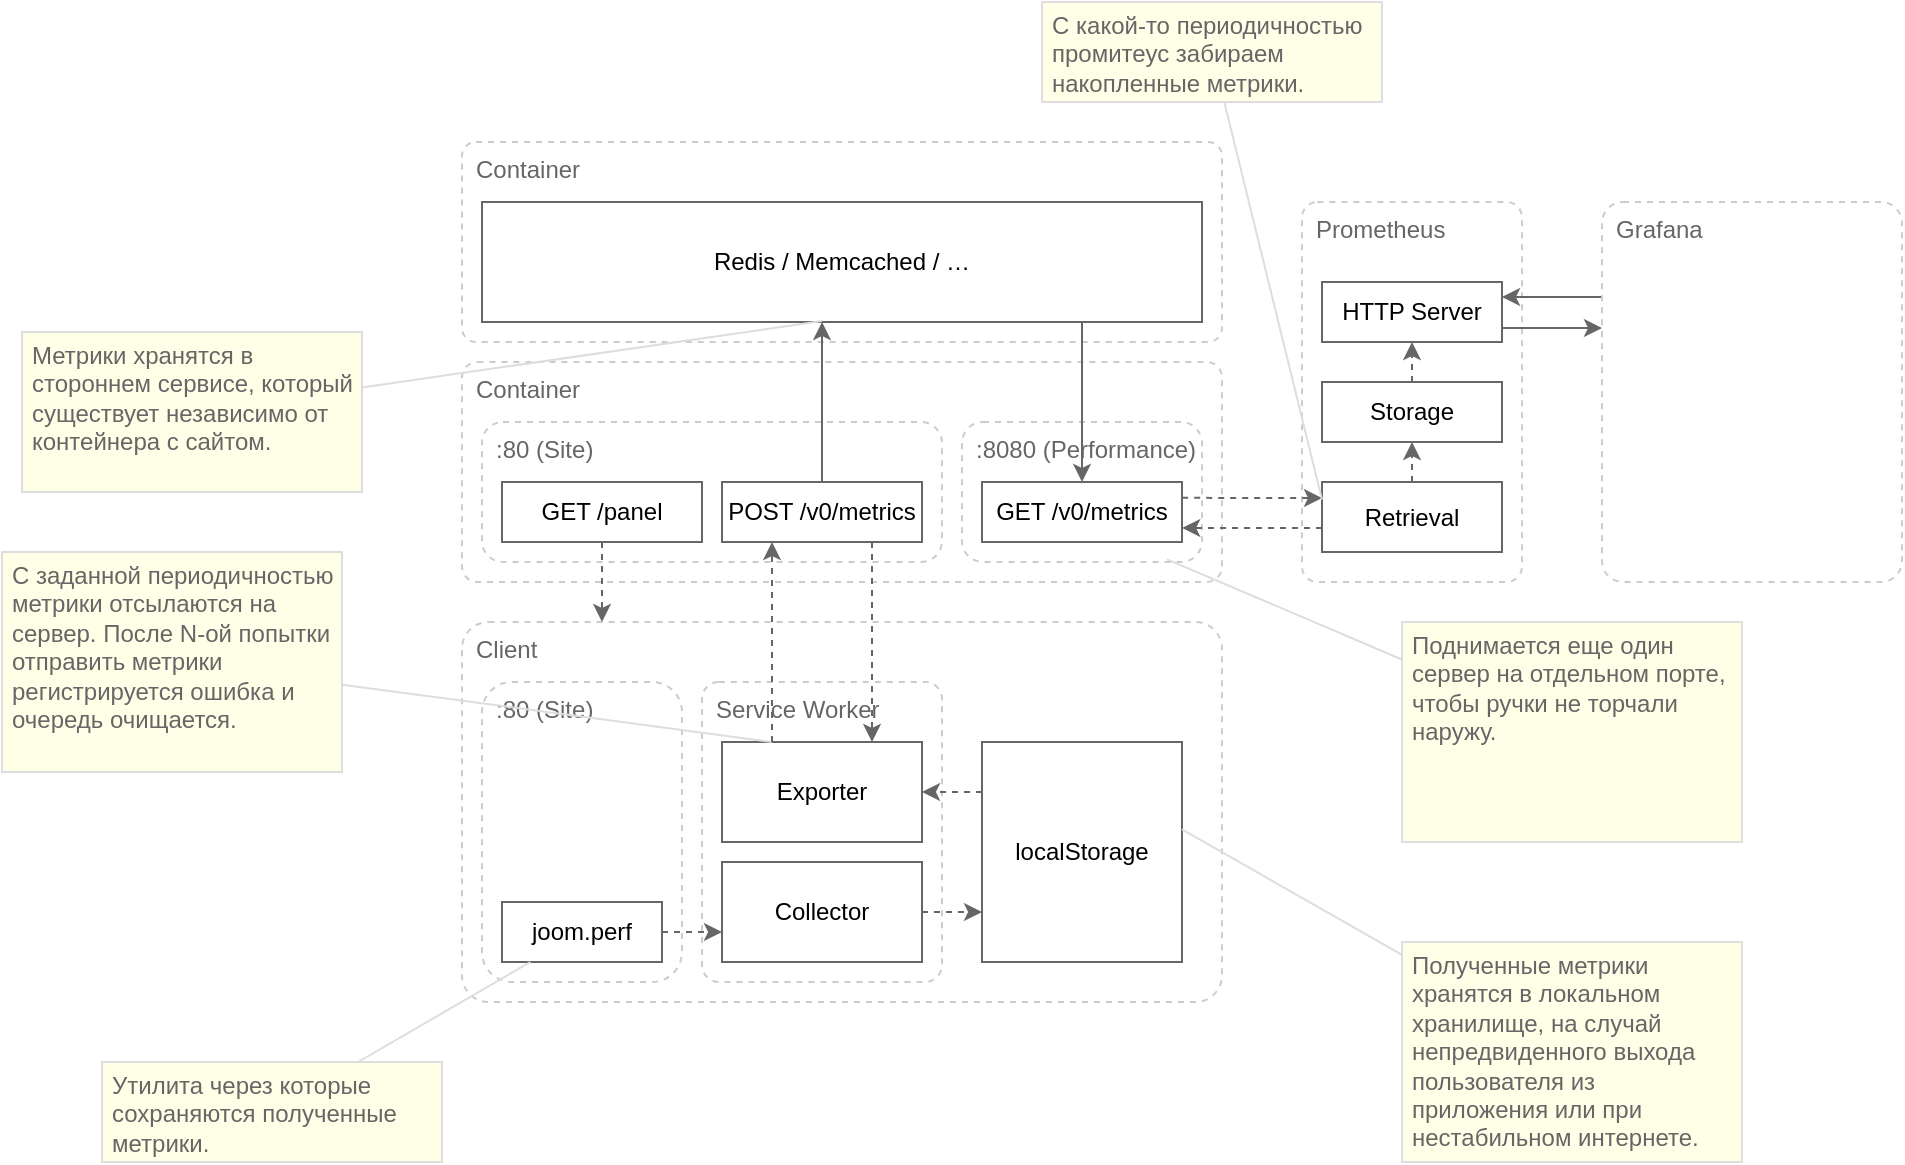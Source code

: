 <mxfile version="14.8.2" type="github">
  <diagram id="WvB8MHd3zitzBZIZluVN" name="Page-1">
    <mxGraphModel dx="2015" dy="768" grid="1" gridSize="10" guides="1" tooltips="1" connect="1" arrows="1" fold="1" page="1" pageScale="1" pageWidth="827" pageHeight="1169" math="0" shadow="0">
      <root>
        <mxCell id="0" />
        <mxCell id="1" value="Layout: Server" style="" parent="0" />
        <mxCell id="xudrXyD6YdKCew8HX1Xn-4" value="Container" style="rounded=1;whiteSpace=wrap;html=1;glass=0;shadow=0;sketch=0;arcSize=7;verticalAlign=top;align=left;spacing=2;spacingLeft=5;strokeColor=#CCCCCC;dashed=1;fontColor=#666666;" vertex="1" parent="1">
          <mxGeometry x="120" y="200" width="380" height="110" as="geometry" />
        </mxCell>
        <mxCell id="xudrXyD6YdKCew8HX1Xn-6" value=":80 (Site)" style="rounded=1;whiteSpace=wrap;html=1;shadow=0;glass=0;sketch=0;align=left;verticalAlign=top;spacingLeft=5;strokeColor=#CCCCCC;dashed=1;fontColor=#666666;" vertex="1" parent="1">
          <mxGeometry x="130" y="230" width="230" height="70" as="geometry" />
        </mxCell>
        <mxCell id="xudrXyD6YdKCew8HX1Xn-12" value=":8080 (Performance)" style="rounded=1;whiteSpace=wrap;html=1;shadow=0;glass=0;sketch=0;align=left;verticalAlign=top;spacingLeft=5;strokeColor=#CCCCCC;dashed=1;fontColor=#666666;" vertex="1" parent="1">
          <mxGeometry x="370" y="230" width="120" height="70" as="geometry" />
        </mxCell>
        <mxCell id="xudrXyD6YdKCew8HX1Xn-9" value="GET /panel" style="rounded=0;whiteSpace=wrap;html=1;shadow=0;glass=0;sketch=0;align=center;verticalAlign=middle;strokeColor=#666666;" vertex="1" parent="1">
          <mxGeometry x="140" y="260" width="100" height="30" as="geometry" />
        </mxCell>
        <mxCell id="xudrXyD6YdKCew8HX1Xn-10" value="POST /v0/metrics" style="rounded=0;whiteSpace=wrap;html=1;shadow=0;glass=0;sketch=0;align=center;verticalAlign=middle;strokeColor=#666666;" vertex="1" parent="1">
          <mxGeometry x="250" y="260" width="100" height="30" as="geometry" />
        </mxCell>
        <mxCell id="xudrXyD6YdKCew8HX1Xn-22" value="Client" style="rounded=1;whiteSpace=wrap;html=1;glass=0;shadow=0;sketch=0;arcSize=7;verticalAlign=top;align=left;spacing=2;spacingLeft=5;strokeColor=#CCCCCC;dashed=1;fontColor=#666666;" vertex="1" parent="1">
          <mxGeometry x="120" y="330" width="380" height="190" as="geometry" />
        </mxCell>
        <mxCell id="xudrXyD6YdKCew8HX1Xn-33" value="Service Worker" style="rounded=1;whiteSpace=wrap;html=1;glass=0;shadow=0;sketch=0;arcSize=7;verticalAlign=top;align=left;spacing=2;spacingLeft=5;strokeColor=#CCCCCC;dashed=1;fontColor=#666666;" vertex="1" parent="1">
          <mxGeometry x="240" y="360" width="120" height="150" as="geometry" />
        </mxCell>
        <mxCell id="xudrXyD6YdKCew8HX1Xn-26" value="Prometheus" style="rounded=1;whiteSpace=wrap;html=1;glass=0;shadow=0;sketch=0;arcSize=7;verticalAlign=top;align=left;spacing=2;spacingLeft=5;strokeColor=#CCCCCC;dashed=1;fontColor=#666666;" vertex="1" parent="1">
          <mxGeometry x="540" y="120" width="110" height="190" as="geometry" />
        </mxCell>
        <mxCell id="xudrXyD6YdKCew8HX1Xn-32" style="edgeStyle=elbowEdgeStyle;rounded=0;orthogonalLoop=1;jettySize=auto;elbow=vertical;html=1;fontColor=#666666;strokeColor=#666666;exitX=1.001;exitY=0.264;exitDx=0;exitDy=0;exitPerimeter=0;dashed=1;" edge="1" parent="1" source="xudrXyD6YdKCew8HX1Xn-18" target="xudrXyD6YdKCew8HX1Xn-28">
          <mxGeometry relative="1" as="geometry" />
        </mxCell>
        <mxCell id="xudrXyD6YdKCew8HX1Xn-18" value="GET /v0/metrics" style="rounded=0;whiteSpace=wrap;html=1;shadow=0;glass=0;sketch=0;align=center;verticalAlign=middle;strokeColor=#666666;" vertex="1" parent="1">
          <mxGeometry x="380" y="260" width="100" height="30" as="geometry" />
        </mxCell>
        <mxCell id="xudrXyD6YdKCew8HX1Xn-66" style="edgeStyle=elbowEdgeStyle;rounded=0;orthogonalLoop=1;jettySize=auto;html=1;fontColor=#000000;endArrow=classic;endFill=1;elbow=vertical;strokeColor=#666666;entryX=1;entryY=0.25;entryDx=0;entryDy=0;" edge="1" parent="1" source="xudrXyD6YdKCew8HX1Xn-27" target="xudrXyD6YdKCew8HX1Xn-43">
          <mxGeometry relative="1" as="geometry" />
        </mxCell>
        <mxCell id="xudrXyD6YdKCew8HX1Xn-27" value="Grafana" style="rounded=1;whiteSpace=wrap;html=1;glass=0;shadow=0;sketch=0;arcSize=7;verticalAlign=top;align=left;spacing=2;spacingLeft=5;strokeColor=#CCCCCC;dashed=1;fontColor=#666666;" vertex="1" parent="1">
          <mxGeometry x="690" y="120" width="150" height="190" as="geometry" />
        </mxCell>
        <mxCell id="xudrXyD6YdKCew8HX1Xn-31" style="edgeStyle=elbowEdgeStyle;rounded=0;orthogonalLoop=1;jettySize=auto;html=1;fontColor=#666666;strokeColor=#666666;elbow=vertical;entryX=1.001;entryY=0.772;entryDx=0;entryDy=0;entryPerimeter=0;dashed=1;" edge="1" parent="1" source="xudrXyD6YdKCew8HX1Xn-28" target="xudrXyD6YdKCew8HX1Xn-18">
          <mxGeometry relative="1" as="geometry" />
        </mxCell>
        <mxCell id="xudrXyD6YdKCew8HX1Xn-45" style="edgeStyle=elbowEdgeStyle;rounded=0;orthogonalLoop=1;jettySize=auto;html=1;dashed=1;fontColor=#666666;strokeColor=#666666;" edge="1" parent="1" source="xudrXyD6YdKCew8HX1Xn-28" target="xudrXyD6YdKCew8HX1Xn-42">
          <mxGeometry relative="1" as="geometry" />
        </mxCell>
        <mxCell id="xudrXyD6YdKCew8HX1Xn-28" value="Retrieval" style="rounded=0;whiteSpace=wrap;html=1;shadow=0;glass=0;sketch=0;align=center;verticalAlign=middle;strokeColor=#666666;" vertex="1" parent="1">
          <mxGeometry x="550" y="260" width="90" height="35" as="geometry" />
        </mxCell>
        <mxCell id="xudrXyD6YdKCew8HX1Xn-23" value="Exporter" style="rounded=0;whiteSpace=wrap;html=1;shadow=0;glass=0;sketch=0;align=center;verticalAlign=middle;strokeColor=#666666;" vertex="1" parent="1">
          <mxGeometry x="250" y="390" width="100" height="50" as="geometry" />
        </mxCell>
        <mxCell id="xudrXyD6YdKCew8HX1Xn-39" style="edgeStyle=elbowEdgeStyle;rounded=0;orthogonalLoop=1;jettySize=auto;elbow=vertical;html=1;dashed=1;fontColor=#666666;strokeColor=#666666;" edge="1" parent="1" source="xudrXyD6YdKCew8HX1Xn-34" target="xudrXyD6YdKCew8HX1Xn-38">
          <mxGeometry relative="1" as="geometry" />
        </mxCell>
        <mxCell id="xudrXyD6YdKCew8HX1Xn-34" value="Collector" style="rounded=0;whiteSpace=wrap;html=1;shadow=0;glass=0;sketch=0;align=center;verticalAlign=middle;strokeColor=#666666;" vertex="1" parent="1">
          <mxGeometry x="250" y="450" width="100" height="50" as="geometry" />
        </mxCell>
        <mxCell id="xudrXyD6YdKCew8HX1Xn-36" value=":80 (Site)" style="rounded=1;whiteSpace=wrap;html=1;shadow=0;glass=0;sketch=0;align=left;verticalAlign=top;spacingLeft=5;strokeColor=#CCCCCC;dashed=1;fontColor=#666666;" vertex="1" parent="1">
          <mxGeometry x="130" y="360" width="100" height="150" as="geometry" />
        </mxCell>
        <mxCell id="xudrXyD6YdKCew8HX1Xn-40" style="edgeStyle=elbowEdgeStyle;rounded=0;orthogonalLoop=1;jettySize=auto;elbow=vertical;html=1;dashed=1;fontColor=#666666;strokeColor=#666666;" edge="1" parent="1" source="xudrXyD6YdKCew8HX1Xn-38" target="xudrXyD6YdKCew8HX1Xn-23">
          <mxGeometry relative="1" as="geometry" />
        </mxCell>
        <mxCell id="xudrXyD6YdKCew8HX1Xn-38" value="localStorage" style="rounded=0;whiteSpace=wrap;html=1;shadow=0;glass=0;sketch=0;align=center;verticalAlign=middle;strokeColor=#666666;" vertex="1" parent="1">
          <mxGeometry x="380" y="390" width="100" height="110" as="geometry" />
        </mxCell>
        <mxCell id="xudrXyD6YdKCew8HX1Xn-41" style="edgeStyle=elbowEdgeStyle;rounded=0;orthogonalLoop=1;jettySize=auto;html=1;dashed=1;fontColor=#666666;strokeColor=#666666;" edge="1" parent="1" source="xudrXyD6YdKCew8HX1Xn-9" target="xudrXyD6YdKCew8HX1Xn-22">
          <mxGeometry relative="1" as="geometry" />
        </mxCell>
        <mxCell id="xudrXyD6YdKCew8HX1Xn-46" style="edgeStyle=elbowEdgeStyle;rounded=0;orthogonalLoop=1;jettySize=auto;html=1;dashed=1;fontColor=#666666;strokeColor=#666666;" edge="1" parent="1" source="xudrXyD6YdKCew8HX1Xn-42" target="xudrXyD6YdKCew8HX1Xn-43">
          <mxGeometry relative="1" as="geometry" />
        </mxCell>
        <mxCell id="xudrXyD6YdKCew8HX1Xn-42" value="Storage" style="rounded=0;whiteSpace=wrap;html=1;shadow=0;glass=0;sketch=0;align=center;verticalAlign=middle;strokeColor=#666666;" vertex="1" parent="1">
          <mxGeometry x="550" y="210" width="90" height="30" as="geometry" />
        </mxCell>
        <mxCell id="xudrXyD6YdKCew8HX1Xn-67" style="edgeStyle=elbowEdgeStyle;rounded=0;orthogonalLoop=1;jettySize=auto;elbow=vertical;html=1;entryX=0;entryY=0.331;entryDx=0;entryDy=0;entryPerimeter=0;fontColor=#000000;endArrow=classic;endFill=1;strokeColor=#666666;" edge="1" parent="1" source="xudrXyD6YdKCew8HX1Xn-43" target="xudrXyD6YdKCew8HX1Xn-27">
          <mxGeometry relative="1" as="geometry" />
        </mxCell>
        <mxCell id="xudrXyD6YdKCew8HX1Xn-43" value="HTTP Server" style="rounded=0;whiteSpace=wrap;html=1;shadow=0;glass=0;sketch=0;align=center;verticalAlign=middle;strokeColor=#666666;" vertex="1" parent="1">
          <mxGeometry x="550" y="160" width="90" height="30" as="geometry" />
        </mxCell>
        <mxCell id="xudrXyD6YdKCew8HX1Xn-48" value="Container" style="rounded=1;whiteSpace=wrap;html=1;glass=0;shadow=0;sketch=0;arcSize=7;verticalAlign=top;align=left;spacing=2;spacingLeft=5;strokeColor=#CCCCCC;dashed=1;fontColor=#666666;" vertex="1" parent="1">
          <mxGeometry x="120" y="90" width="380" height="100" as="geometry" />
        </mxCell>
        <mxCell id="xudrXyD6YdKCew8HX1Xn-15" value="Redis / Memcached / …" style="rounded=0;whiteSpace=wrap;html=1;shadow=0;glass=0;sketch=0;align=center;verticalAlign=middle;strokeColor=#666666;" vertex="1" parent="1">
          <mxGeometry x="130" y="120" width="360" height="60" as="geometry" />
        </mxCell>
        <mxCell id="xudrXyD6YdKCew8HX1Xn-17" style="edgeStyle=elbowEdgeStyle;rounded=0;orthogonalLoop=1;jettySize=auto;html=1;strokeColor=#666666;exitX=0.5;exitY=0;exitDx=0;exitDy=0;" edge="1" parent="1" source="xudrXyD6YdKCew8HX1Xn-10" target="xudrXyD6YdKCew8HX1Xn-15">
          <mxGeometry relative="1" as="geometry" />
        </mxCell>
        <mxCell id="xudrXyD6YdKCew8HX1Xn-19" style="edgeStyle=elbowEdgeStyle;rounded=0;orthogonalLoop=1;jettySize=auto;html=1;entryX=0.5;entryY=0;entryDx=0;entryDy=0;strokeColor=#666666;" edge="1" parent="1" source="xudrXyD6YdKCew8HX1Xn-15" target="xudrXyD6YdKCew8HX1Xn-18">
          <mxGeometry relative="1" as="geometry" />
        </mxCell>
        <mxCell id="xudrXyD6YdKCew8HX1Xn-50" style="edgeStyle=elbowEdgeStyle;rounded=0;orthogonalLoop=1;jettySize=auto;html=1;dashed=1;fontColor=#666666;strokeColor=#666666;elbow=vertical;" edge="1" parent="1" source="xudrXyD6YdKCew8HX1Xn-49" target="xudrXyD6YdKCew8HX1Xn-34">
          <mxGeometry relative="1" as="geometry" />
        </mxCell>
        <mxCell id="xudrXyD6YdKCew8HX1Xn-49" value="joom.perf" style="rounded=0;whiteSpace=wrap;html=1;shadow=0;glass=0;sketch=0;align=center;verticalAlign=middle;strokeColor=#666666;" vertex="1" parent="1">
          <mxGeometry x="140" y="470" width="80" height="30" as="geometry" />
        </mxCell>
        <mxCell id="xudrXyD6YdKCew8HX1Xn-54" style="rounded=0;orthogonalLoop=1;jettySize=auto;elbow=vertical;html=1;fontColor=#666666;endArrow=none;endFill=0;entryX=1;entryY=0.397;entryDx=0;entryDy=0;entryPerimeter=0;strokeColor=#DDDDDD;" edge="1" parent="1" source="xudrXyD6YdKCew8HX1Xn-52" target="xudrXyD6YdKCew8HX1Xn-38">
          <mxGeometry relative="1" as="geometry">
            <mxPoint x="380" y="480" as="targetPoint" />
          </mxGeometry>
        </mxCell>
        <mxCell id="xudrXyD6YdKCew8HX1Xn-52" value="Полученные метрики хранятся в локальном хранилище, на случай непредвиденного выхода пользователя из приложения или при нестабильном интернете." style="rounded=0;shadow=0;glass=0;sketch=0;fontColor=#666666;align=left;verticalAlign=top;fillColor=#FFFFE8;spacing=0;spacingLeft=5;spacingTop=0;labelBorderColor=none;whiteSpace=wrap;html=1;labelBackgroundColor=none;textDirection=ltr;horizontal=1;spacingBottom=5;spacingRight=5;strokeColor=#DDDDDD;" vertex="1" parent="1">
          <mxGeometry x="590" y="490" width="170" height="110" as="geometry" />
        </mxCell>
        <mxCell id="xudrXyD6YdKCew8HX1Xn-57" style="edgeStyle=none;rounded=0;orthogonalLoop=1;jettySize=auto;html=1;fontColor=#000000;endArrow=none;endFill=0;strokeColor=#DDDDDD;" edge="1" parent="1" source="xudrXyD6YdKCew8HX1Xn-56" target="xudrXyD6YdKCew8HX1Xn-49">
          <mxGeometry relative="1" as="geometry" />
        </mxCell>
        <mxCell id="xudrXyD6YdKCew8HX1Xn-56" value="Утилита через которые сохраняются полученные метрики." style="rounded=0;shadow=0;glass=0;sketch=0;fontColor=#666666;align=left;verticalAlign=top;fillColor=#FFFFE8;spacing=0;spacingLeft=5;spacingTop=0;labelBorderColor=none;whiteSpace=wrap;html=1;labelBackgroundColor=none;textDirection=ltr;horizontal=1;spacingBottom=5;spacingRight=5;strokeColor=#DDDDDD;" vertex="1" parent="1">
          <mxGeometry x="-60" y="550" width="170" height="50" as="geometry" />
        </mxCell>
        <mxCell id="xudrXyD6YdKCew8HX1Xn-59" style="edgeStyle=none;rounded=0;orthogonalLoop=1;jettySize=auto;html=1;entryX=0.25;entryY=0;entryDx=0;entryDy=0;fontColor=#000000;endArrow=none;endFill=0;strokeColor=#DDDDDD;" edge="1" parent="1" source="xudrXyD6YdKCew8HX1Xn-58" target="xudrXyD6YdKCew8HX1Xn-23">
          <mxGeometry relative="1" as="geometry" />
        </mxCell>
        <mxCell id="xudrXyD6YdKCew8HX1Xn-58" value="С заданной периодичностью метрики отсылаются на сервер. После N-ой попытки отправить метрики регистрируется ошибка и очередь очищается." style="rounded=0;shadow=0;glass=0;sketch=0;fontColor=#666666;align=left;verticalAlign=top;fillColor=#FFFFE8;spacing=0;spacingLeft=5;spacingTop=0;labelBorderColor=none;whiteSpace=wrap;html=1;labelBackgroundColor=none;textDirection=ltr;horizontal=1;spacingBottom=5;spacingRight=5;strokeColor=#DDDDDD;" vertex="1" parent="1">
          <mxGeometry x="-110" y="295" width="170" height="110" as="geometry" />
        </mxCell>
        <mxCell id="xudrXyD6YdKCew8HX1Xn-24" style="edgeStyle=elbowEdgeStyle;rounded=0;orthogonalLoop=1;jettySize=auto;html=1;entryX=0.25;entryY=1;entryDx=0;entryDy=0;fontColor=#666666;strokeColor=#666666;dashed=1;" edge="1" parent="1" source="xudrXyD6YdKCew8HX1Xn-23" target="xudrXyD6YdKCew8HX1Xn-10">
          <mxGeometry relative="1" as="geometry" />
        </mxCell>
        <mxCell id="xudrXyD6YdKCew8HX1Xn-25" style="edgeStyle=elbowEdgeStyle;rounded=0;orthogonalLoop=1;jettySize=auto;html=1;entryX=0.75;entryY=0;entryDx=0;entryDy=0;fontColor=#666666;strokeColor=#666666;dashed=1;" edge="1" parent="1" source="xudrXyD6YdKCew8HX1Xn-10" target="xudrXyD6YdKCew8HX1Xn-23">
          <mxGeometry relative="1" as="geometry" />
        </mxCell>
        <mxCell id="xudrXyD6YdKCew8HX1Xn-61" style="edgeStyle=none;rounded=0;orthogonalLoop=1;jettySize=auto;html=1;entryX=0;entryY=0.25;entryDx=0;entryDy=0;fontColor=#000000;endArrow=none;endFill=0;strokeColor=#DDDDDD;" edge="1" parent="1" source="xudrXyD6YdKCew8HX1Xn-60" target="xudrXyD6YdKCew8HX1Xn-28">
          <mxGeometry relative="1" as="geometry" />
        </mxCell>
        <mxCell id="xudrXyD6YdKCew8HX1Xn-60" value="С какой-то периодичностью промитеус забираем накопленные метрики." style="rounded=0;shadow=0;glass=0;sketch=0;fontColor=#666666;align=left;verticalAlign=top;fillColor=#FFFFE8;spacing=0;spacingLeft=5;spacingTop=0;labelBorderColor=none;whiteSpace=wrap;html=1;labelBackgroundColor=none;textDirection=ltr;horizontal=1;spacingBottom=5;spacingRight=5;strokeColor=#DDDDDD;" vertex="1" parent="1">
          <mxGeometry x="410" y="20" width="170" height="50" as="geometry" />
        </mxCell>
        <mxCell id="xudrXyD6YdKCew8HX1Xn-63" style="edgeStyle=none;rounded=0;orthogonalLoop=1;jettySize=auto;html=1;entryX=0.472;entryY=0.992;entryDx=0;entryDy=0;entryPerimeter=0;fontColor=#000000;endArrow=none;endFill=0;strokeColor=#DDDDDD;" edge="1" parent="1" source="xudrXyD6YdKCew8HX1Xn-62" target="xudrXyD6YdKCew8HX1Xn-15">
          <mxGeometry relative="1" as="geometry" />
        </mxCell>
        <mxCell id="xudrXyD6YdKCew8HX1Xn-62" value="Метрики хранятся в стороннем сервисе, который существует независимо от контейнера с сайтом." style="rounded=0;shadow=0;glass=0;sketch=0;fontColor=#666666;align=left;verticalAlign=top;fillColor=#FFFFE8;spacing=0;spacingLeft=5;spacingTop=0;labelBorderColor=none;whiteSpace=wrap;html=1;labelBackgroundColor=none;textDirection=ltr;horizontal=1;spacingBottom=5;spacingRight=5;strokeColor=#DDDDDD;" vertex="1" parent="1">
          <mxGeometry x="-100" y="185" width="170" height="80" as="geometry" />
        </mxCell>
        <mxCell id="xudrXyD6YdKCew8HX1Xn-65" style="edgeStyle=none;rounded=0;orthogonalLoop=1;jettySize=auto;html=1;entryX=0.854;entryY=0.981;entryDx=0;entryDy=0;entryPerimeter=0;fontColor=#000000;endArrow=none;endFill=0;strokeColor=#DDDDDD;" edge="1" parent="1" source="xudrXyD6YdKCew8HX1Xn-64" target="xudrXyD6YdKCew8HX1Xn-12">
          <mxGeometry relative="1" as="geometry" />
        </mxCell>
        <mxCell id="xudrXyD6YdKCew8HX1Xn-64" value="Поднимается еще один сервер на отдельном порте, чтобы ручки не торчали наружу." style="rounded=0;shadow=0;glass=0;sketch=0;fontColor=#666666;align=left;verticalAlign=top;fillColor=#FFFFE8;spacing=0;spacingLeft=5;spacingTop=0;labelBorderColor=none;whiteSpace=wrap;html=1;labelBackgroundColor=none;textDirection=ltr;horizontal=1;spacingBottom=5;spacingRight=5;strokeColor=#DDDDDD;" vertex="1" parent="1">
          <mxGeometry x="590" y="330" width="170" height="110" as="geometry" />
        </mxCell>
        <mxCell id="xudrXyD6YdKCew8HX1Xn-5" value="Layout: Express" style="" parent="0" />
        <mxCell id="xudrXyD6YdKCew8HX1Xn-7" value="Layout: Services" style="" parent="0" />
      </root>
    </mxGraphModel>
  </diagram>
</mxfile>
